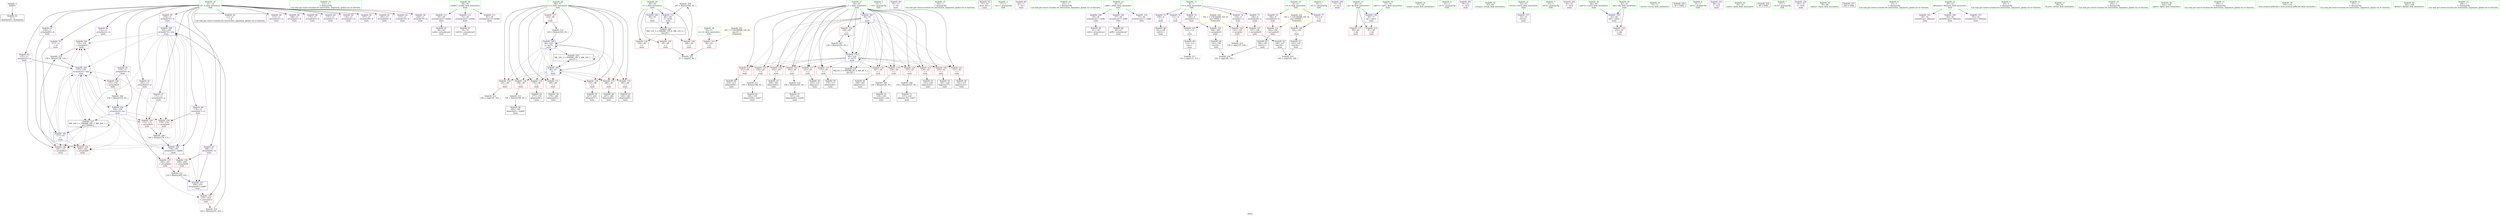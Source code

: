 digraph "SVFG" {
	label="SVFG";

	Node0x55edefe0b210 [shape=record,color=grey,label="{NodeID: 0\nNullPtr}"];
	Node0x55edefe0b210 -> Node0x55edefe0c850[style=solid];
	Node0x55edefe0cf30 [shape=record,color=purple,label="{NodeID: 97\n239\<--11\narrayidx80\<--d\nmain\n}"];
	Node0x55edefe0cf30 -> Node0x55edefe14660[style=solid];
	Node0x55edefdf59a0 [shape=record,color=green,label="{NodeID: 14\n115\<--1\n\<--dummyObj\nCan only get source location for instruction, argument, global var or function.}"];
	Node0x55edefe0da90 [shape=record,color=purple,label="{NodeID: 111\n64\<--38\narraydecay4\<--outfile\nmain\n}"];
	Node0x55edefe0da90 -> Node0x55edefe0cbf0[style=solid];
	Node0x55edefe0bc70 [shape=record,color=green,label="{NodeID: 28\n46\<--47\nj\<--j_field_insensitive\nmain\n}"];
	Node0x55edefe0bc70 -> Node0x55edefe13140[style=solid];
	Node0x55edefe0bc70 -> Node0x55edefe13210[style=solid];
	Node0x55edefe0bc70 -> Node0x55edefe132e0[style=solid];
	Node0x55edefe0bc70 -> Node0x55edefe133b0[style=solid];
	Node0x55edefe0bc70 -> Node0x55edefe13480[style=solid];
	Node0x55edefe0bc70 -> Node0x55edefe13550[style=solid];
	Node0x55edefe0bc70 -> Node0x55edefe13620[style=solid];
	Node0x55edefe0bc70 -> Node0x55edefe136f0[style=solid];
	Node0x55edefe0bc70 -> Node0x55edefe14db0[style=solid];
	Node0x55edefe0bc70 -> Node0x55edefe150f0[style=solid];
	Node0x55edefe114b0 [shape=record,color=grey,label="{NodeID: 208\n247 = Binary(246, 93, )\n}"];
	Node0x55edefe114b0 -> Node0x55edefe15290[style=solid];
	Node0x55edefe12d30 [shape=record,color=red,label="{NodeID: 125\n194\<--44\n\<--i\nmain\n}"];
	Node0x55edefe12d30 -> Node0x55edefe18730[style=solid];
	Node0x55edefe0c950 [shape=record,color=black,label="{NodeID: 42\n13\<--11\n\<--d\nCan only get source location for instruction, argument, global var or function.}"];
	Node0x55edefe197b0 [shape=record,color=grey,label="{NodeID: 222\n162 = cmp(161, 163, )\n}"];
	Node0x55edefe13890 [shape=record,color=red,label="{NodeID: 139\n234\<--48\n\<--t\nmain\n}"];
	Node0x55edefe0e500 [shape=record,color=black,label="{NodeID: 56\n152\<--151\nidxprom32\<--\nmain\n}"];
	Node0x55edefe143f0 [shape=record,color=red,label="{NodeID: 153\n202\<--201\n\<--arrayidx62\nmain\n}"];
	Node0x55edefe143f0 -> Node0x55edefe188b0[style=solid];
	Node0x55edefe0f060 [shape=record,color=black,label="{NodeID: 70\n217\<--216\nidxprom71\<--\nmain\n}"];
	Node0x55edefe14f50 [shape=record,color=blue,label="{NodeID: 167\n208\<--210\narrayidx66\<--add67\nmain\n}"];
	Node0x55edefe14f50 -> Node0x55edefe14590[style=dashed];
	Node0x55edefe14f50 -> Node0x55edefe15020[style=dashed];
	Node0x55edefe0fbc0 [shape=record,color=purple,label="{NodeID: 84\n153\<--11\narrayidx33\<--d\nmain\n}"];
	Node0x55edefdf44b0 [shape=record,color=green,label="{NodeID: 1\n15\<--1\n.str\<--dummyObj\nGlob }"];
	Node0x55edefe0d000 [shape=record,color=purple,label="{NodeID: 98\n55\<--15\n\<--.str\nmain\n}"];
	Node0x55edefdf5aa0 [shape=record,color=green,label="{NodeID: 15\n163\<--1\n\<--dummyObj\nCan only get source location for instruction, argument, global var or function.}"];
	Node0x55edefe0db60 [shape=record,color=purple,label="{NodeID: 112\n72\<--38\narraydecay9\<--outfile\nmain\n}"];
	Node0x55edefe0db60 -> Node0x55edefe0cd90[style=solid];
	Node0x55edefe0bd40 [shape=record,color=green,label="{NodeID: 29\n48\<--49\nt\<--t_field_insensitive\nmain\n}"];
	Node0x55edefe0bd40 -> Node0x55edefe137c0[style=solid];
	Node0x55edefe0bd40 -> Node0x55edefe13890[style=solid];
	Node0x55edefe0bd40 -> Node0x55edefe13960[style=solid];
	Node0x55edefe0bd40 -> Node0x55edefe149a0[style=solid];
	Node0x55edefe0bd40 -> Node0x55edefe15290[style=solid];
	Node0x55edefe18430 [shape=record,color=grey,label="{NodeID: 209\n129 = Binary(128, 93, )\n}"];
	Node0x55edefe18430 -> Node0x55edefe0e0f0[style=solid];
	Node0x55edefe12e00 [shape=record,color=red,label="{NodeID: 126\n203\<--44\n\<--i\nmain\n}"];
	Node0x55edefe12e00 -> Node0x55edefe0edf0[style=solid];
	Node0x55edefe0ca50 [shape=record,color=black,label="{NodeID: 43\n31\<--53\nmain_ret\<--\nmain\n}"];
	Node0x55edefe13960 [shape=record,color=red,label="{NodeID: 140\n246\<--48\n\<--t\nmain\n}"];
	Node0x55edefe13960 -> Node0x55edefe114b0[style=solid];
	Node0x55edefe0e5d0 [shape=record,color=black,label="{NodeID: 57\n167\<--166\nidxprom40\<--sub39\nmain\n}"];
	Node0x55edefe144c0 [shape=record,color=red,label="{NodeID: 154\n209\<--208\n\<--arrayidx66\nmain\n}"];
	Node0x55edefe144c0 -> Node0x55edefe188b0[style=solid];
	Node0x55edefe0f130 [shape=record,color=black,label="{NodeID: 71\n237\<--236\nidxprom78\<--sub77\nmain\n}"];
	Node0x55edefe15020 [shape=record,color=blue,label="{NodeID: 168\n218\<--220\narrayidx72\<--rem\nmain\n}"];
	Node0x55edefe15020 -> Node0x55edefe13ca0[style=dashed];
	Node0x55edefe15020 -> Node0x55edefe13d70[style=dashed];
	Node0x55edefe15020 -> Node0x55edefe140b0[style=dashed];
	Node0x55edefe15020 -> Node0x55edefe14180[style=dashed];
	Node0x55edefe15020 -> Node0x55edefe14660[style=dashed];
	Node0x55edefe15020 -> Node0x55edefe14c10[style=dashed];
	Node0x55edefe15020 -> Node0x55edefe14e80[style=dashed];
	Node0x55edefe15020 -> Node0x55edefe21b20[style=dashed];
	Node0x55edefe0fc90 [shape=record,color=purple,label="{NodeID: 85\n154\<--11\narrayidx34\<--d\nmain\n}"];
	Node0x55edefe0fc90 -> Node0x55edefe13fe0[style=solid];
	Node0x55edefe0fc90 -> Node0x55edefe14ce0[style=solid];
	Node0x55edefdf4a20 [shape=record,color=green,label="{NodeID: 2\n17\<--1\n.str.1\<--dummyObj\nGlob }"];
	Node0x55edefe0d0d0 [shape=record,color=purple,label="{NodeID: 99\n68\<--17\n\<--.str.1\nmain\n}"];
	Node0x55edefdf4bd0 [shape=record,color=green,label="{NodeID: 16\n221\<--1\n\<--dummyObj\nCan only get source location for instruction, argument, global var or function.}"];
	Node0x55edefe0dc30 [shape=record,color=purple,label="{NodeID: 113\n82\<--38\narraydecay13\<--outfile\nmain\n}"];
	Node0x55edefe0be10 [shape=record,color=green,label="{NodeID: 30\n50\<--51\ntc\<--tc_field_insensitive\nmain\n}"];
	Node0x55edefe0be10 -> Node0x55edefe13a30[style=solid];
	Node0x55edefe185b0 [shape=record,color=grey,label="{NodeID: 210\n139 = Binary(138, 133, )\n}"];
	Node0x55edefe185b0 -> Node0x55edefe14c10[style=solid];
	Node0x55edefe12ed0 [shape=record,color=red,label="{NodeID: 127\n213\<--44\n\<--i\nmain\n}"];
	Node0x55edefe12ed0 -> Node0x55edefe0ef90[style=solid];
	Node0x55edefe0cb20 [shape=record,color=black,label="{NodeID: 44\n61\<--59\ncall3\<--arraydecay1\nmain\n}"];
	Node0x55edefe20c20 [shape=record,color=black,label="{NodeID: 224\nMR_8V_2 = PHI(MR_8V_4, MR_8V_1, )\npts\{45 \}\n}"];
	Node0x55edefe20c20 -> Node0x55edefe14b40[style=dashed];
	Node0x55edefe13a30 [shape=record,color=red,label="{NodeID: 141\n96\<--50\n\<--tc\nmain\n}"];
	Node0x55edefe13a30 -> Node0x55edefe19630[style=solid];
	Node0x55edefe0e6a0 [shape=record,color=black,label="{NodeID: 58\n170\<--169\nidxprom42\<--\nmain\n}"];
	Node0x55edefe14590 [shape=record,color=red,label="{NodeID: 155\n219\<--218\n\<--arrayidx72\nmain\n}"];
	Node0x55edefe14590 -> Node0x55edefe18eb0[style=solid];
	Node0x55edefe0f200 [shape=record,color=purple,label="{NodeID: 72\n100\<--4\n\<--a\nmain\n}"];
	Node0x55edefe0f200 -> Node0x55edefe0de80[style=solid];
	Node0x55edefe150f0 [shape=record,color=blue,label="{NodeID: 169\n46\<--225\nj\<--inc73\nmain\n}"];
	Node0x55edefe150f0 -> Node0x55edefe13140[style=dashed];
	Node0x55edefe150f0 -> Node0x55edefe13210[style=dashed];
	Node0x55edefe150f0 -> Node0x55edefe132e0[style=dashed];
	Node0x55edefe150f0 -> Node0x55edefe133b0[style=dashed];
	Node0x55edefe150f0 -> Node0x55edefe13480[style=dashed];
	Node0x55edefe150f0 -> Node0x55edefe13550[style=dashed];
	Node0x55edefe150f0 -> Node0x55edefe13620[style=dashed];
	Node0x55edefe150f0 -> Node0x55edefe136f0[style=dashed];
	Node0x55edefe150f0 -> Node0x55edefe14db0[style=dashed];
	Node0x55edefe150f0 -> Node0x55edefe150f0[style=dashed];
	Node0x55edefe150f0 -> Node0x55edefe21120[style=dashed];
	Node0x55edefe0fd60 [shape=record,color=purple,label="{NodeID: 86\n168\<--11\narrayidx41\<--d\nmain\n}"];
	Node0x55edefe0a930 [shape=record,color=green,label="{NodeID: 3\n19\<--1\n.str.2\<--dummyObj\nGlob }"];
	Node0x55edefe0d1a0 [shape=record,color=purple,label="{NodeID: 100\n73\<--19\n\<--.str.2\nmain\n}"];
	Node0x55edefdf4cd0 [shape=record,color=green,label="{NodeID: 17\n4\<--7\na\<--a_field_insensitive\nGlob }"];
	Node0x55edefdf4cd0 -> Node0x55edefe0f200[style=solid];
	Node0x55edefdf4cd0 -> Node0x55edefe0f2d0[style=solid];
	Node0x55edefdf4cd0 -> Node0x55edefe0f3a0[style=solid];
	Node0x55edefdf4cd0 -> Node0x55edefe0f470[style=solid];
	Node0x55edefdf4cd0 -> Node0x55edefe0f540[style=solid];
	Node0x55edefe0dd00 [shape=record,color=red,label="{NodeID: 114\n87\<--40\n\<--fp\nmain\n}"];
	Node0x55edefe0bee0 [shape=record,color=green,label="{NodeID: 31\n57\<--58\nscanf\<--scanf_field_insensitive\n}"];
	Node0x55edefe18730 [shape=record,color=grey,label="{NodeID: 211\n195 = Binary(194, 93, )\n}"];
	Node0x55edefe18730 -> Node0x55edefe0ec50[style=solid];
	Node0x55edefe12fa0 [shape=record,color=red,label="{NodeID: 128\n229\<--44\n\<--i\nmain\n}"];
	Node0x55edefe12fa0 -> Node0x55edefe11330[style=solid];
	Node0x55edefe0cbf0 [shape=record,color=black,label="{NodeID: 45\n66\<--64\ncall6\<--arraydecay4\nmain\n}"];
	Node0x55edefe21120 [shape=record,color=black,label="{NodeID: 225\nMR_10V_2 = PHI(MR_10V_3, MR_10V_1, )\npts\{47 \}\n}"];
	Node0x55edefe21120 -> Node0x55edefe14db0[style=dashed];
	Node0x55edefe21120 -> Node0x55edefe21120[style=dashed];
	Node0x55edefe13b00 [shape=record,color=red,label="{NodeID: 142\n112\<--111\n\<--\nmain\n}"];
	Node0x55edefe13b00 -> Node0x55edefe0df50[style=solid];
	Node0x55edefe0e770 [shape=record,color=black,label="{NodeID: 59\n174\<--173\nidxprom44\<--\nmain\n}"];
	Node0x55edefe14660 [shape=record,color=red,label="{NodeID: 156\n240\<--239\n\<--arrayidx80\nmain\n}"];
	Node0x55edefe0f2d0 [shape=record,color=purple,label="{NodeID: 73\n111\<--4\n\<--a\nmain\n}"];
	Node0x55edefe0f2d0 -> Node0x55edefe13b00[style=solid];
	Node0x55edefe151c0 [shape=record,color=blue,label="{NodeID: 170\n44\<--230\ni\<--inc75\nmain\n}"];
	Node0x55edefe151c0 -> Node0x55edefe126b0[style=dashed];
	Node0x55edefe151c0 -> Node0x55edefe12780[style=dashed];
	Node0x55edefe151c0 -> Node0x55edefe12850[style=dashed];
	Node0x55edefe151c0 -> Node0x55edefe12920[style=dashed];
	Node0x55edefe151c0 -> Node0x55edefe129f0[style=dashed];
	Node0x55edefe151c0 -> Node0x55edefe12ac0[style=dashed];
	Node0x55edefe151c0 -> Node0x55edefe12b90[style=dashed];
	Node0x55edefe151c0 -> Node0x55edefe12c60[style=dashed];
	Node0x55edefe151c0 -> Node0x55edefe12d30[style=dashed];
	Node0x55edefe151c0 -> Node0x55edefe12e00[style=dashed];
	Node0x55edefe151c0 -> Node0x55edefe12ed0[style=dashed];
	Node0x55edefe151c0 -> Node0x55edefe12fa0[style=dashed];
	Node0x55edefe151c0 -> Node0x55edefe13070[style=dashed];
	Node0x55edefe151c0 -> Node0x55edefe151c0[style=dashed];
	Node0x55edefe151c0 -> Node0x55edefe20c20[style=dashed];
	Node0x55edefe0fe30 [shape=record,color=purple,label="{NodeID: 87\n171\<--11\narrayidx43\<--d\nmain\n}"];
	Node0x55edefe0fe30 -> Node0x55edefe140b0[style=solid];
	Node0x55edefdf4600 [shape=record,color=green,label="{NodeID: 4\n21\<--1\n.str.3\<--dummyObj\nGlob }"];
	Node0x55edefe0d270 [shape=record,color=purple,label="{NodeID: 101\n76\<--21\n\<--.str.3\nmain\n}"];
	Node0x55edefdf4dd0 [shape=record,color=green,label="{NodeID: 18\n8\<--10\nb\<--b_field_insensitive\nGlob }"];
	Node0x55edefdf4dd0 -> Node0x55edefe0f610[style=solid];
	Node0x55edefdf4dd0 -> Node0x55edefe0f6e0[style=solid];
	Node0x55edefe0ddd0 [shape=record,color=red,label="{NodeID: 115\n99\<--40\n\<--fp\nmain\n}"];
	Node0x55edefe0bfb0 [shape=record,color=green,label="{NodeID: 32\n62\<--63\nstrcpy\<--strcpy_field_insensitive\n}"];
	Node0x55edefe188b0 [shape=record,color=grey,label="{NodeID: 212\n210 = Binary(209, 202, )\n}"];
	Node0x55edefe188b0 -> Node0x55edefe14f50[style=solid];
	Node0x55edefe13070 [shape=record,color=red,label="{NodeID: 129\n235\<--44\n\<--i\nmain\n}"];
	Node0x55edefe13070 -> Node0x55edefe10eb0[style=solid];
	Node0x55edefe0ccc0 [shape=record,color=black,label="{NodeID: 46\n69\<--67\ncall8\<--arraydecay7\nmain\n}"];
	Node0x55edefe21620 [shape=record,color=black,label="{NodeID: 226\nMR_12V_3 = PHI(MR_12V_4, MR_12V_2, )\npts\{49 \}\n}"];
	Node0x55edefe21620 -> Node0x55edefe137c0[style=dashed];
	Node0x55edefe21620 -> Node0x55edefe13890[style=dashed];
	Node0x55edefe21620 -> Node0x55edefe13960[style=dashed];
	Node0x55edefe21620 -> Node0x55edefe15290[style=dashed];
	Node0x55edefe13bd0 [shape=record,color=red,label="{NodeID: 143\n125\<--124\n\<--arrayidx\nmain\n}"];
	Node0x55edefe13bd0 -> Node0x55edefe191b0[style=solid];
	Node0x55edefe0e840 [shape=record,color=black,label="{NodeID: 60\n177\<--176\nidxprom46\<--\nmain\n}"];
	Node0x55edefe14730 [shape=record,color=blue,label="{NodeID: 157\n32\<--53\nretval\<--\nmain\n}"];
	Node0x55edefe0f3a0 [shape=record,color=purple,label="{NodeID: 74\n124\<--4\narrayidx\<--a\nmain\n}"];
	Node0x55edefe0f3a0 -> Node0x55edefe13bd0[style=solid];
	Node0x55edefe15290 [shape=record,color=blue,label="{NodeID: 171\n48\<--247\nt\<--inc83\nmain\n}"];
	Node0x55edefe15290 -> Node0x55edefe21620[style=dashed];
	Node0x55edefe0ff00 [shape=record,color=purple,label="{NodeID: 88\n175\<--11\narrayidx45\<--d\nmain\n}"];
	Node0x55edefdf4690 [shape=record,color=green,label="{NodeID: 5\n23\<--1\n.str.4\<--dummyObj\nGlob }"];
	Node0x55edefe0d340 [shape=record,color=purple,label="{NodeID: 102\n83\<--23\n\<--.str.4\nmain\n}"];
	Node0x55edefdf4ed0 [shape=record,color=green,label="{NodeID: 19\n11\<--14\nd\<--d_field_insensitive\nGlob }"];
	Node0x55edefdf4ed0 -> Node0x55edefe0c950[style=solid];
	Node0x55edefdf4ed0 -> Node0x55edefe0f7b0[style=solid];
	Node0x55edefdf4ed0 -> Node0x55edefe0f880[style=solid];
	Node0x55edefdf4ed0 -> Node0x55edefe0f950[style=solid];
	Node0x55edefdf4ed0 -> Node0x55edefe0fa20[style=solid];
	Node0x55edefdf4ed0 -> Node0x55edefe0faf0[style=solid];
	Node0x55edefdf4ed0 -> Node0x55edefe0fbc0[style=solid];
	Node0x55edefdf4ed0 -> Node0x55edefe0fc90[style=solid];
	Node0x55edefdf4ed0 -> Node0x55edefe0fd60[style=solid];
	Node0x55edefdf4ed0 -> Node0x55edefe0fe30[style=solid];
	Node0x55edefdf4ed0 -> Node0x55edefe0ff00[style=solid];
	Node0x55edefdf4ed0 -> Node0x55edefe0ffd0[style=solid];
	Node0x55edefdf4ed0 -> Node0x55edefe100a0[style=solid];
	Node0x55edefdf4ed0 -> Node0x55edefe10170[style=solid];
	Node0x55edefdf4ed0 -> Node0x55edefe10240[style=solid];
	Node0x55edefdf4ed0 -> Node0x55edefe10310[style=solid];
	Node0x55edefdf4ed0 -> Node0x55edefe103e0[style=solid];
	Node0x55edefdf4ed0 -> Node0x55edefe104b0[style=solid];
	Node0x55edefdf4ed0 -> Node0x55edefe0ce60[style=solid];
	Node0x55edefdf4ed0 -> Node0x55edefe0cf30[style=solid];
	Node0x55edefe125e0 [shape=record,color=red,label="{NodeID: 116\n233\<--42\n\<--ofp\nmain\n}"];
	Node0x55edefe0c0b0 [shape=record,color=green,label="{NodeID: 33\n70\<--71\nstrcat\<--strcat_field_insensitive\n}"];
	Node0x55edefe18a30 [shape=record,color=grey,label="{NodeID: 213\n199 = Binary(198, 93, )\n}"];
	Node0x55edefe18a30 -> Node0x55edefe0ed20[style=solid];
	Node0x55edefe13140 [shape=record,color=red,label="{NodeID: 130\n161\<--46\n\<--j\nmain\n}"];
	Node0x55edefe13140 -> Node0x55edefe197b0[style=solid];
	Node0x55edefe0cd90 [shape=record,color=black,label="{NodeID: 47\n74\<--72\ncall10\<--arraydecay9\nmain\n}"];
	Node0x55edefe21b20 [shape=record,color=black,label="{NodeID: 227\nMR_20V_2 = PHI(MR_20V_5, MR_20V_1, )\npts\{140000 \}\n}"];
	Node0x55edefe21b20 -> Node0x55edefe13ca0[style=dashed];
	Node0x55edefe21b20 -> Node0x55edefe13d70[style=dashed];
	Node0x55edefe21b20 -> Node0x55edefe14660[style=dashed];
	Node0x55edefe21b20 -> Node0x55edefe14a70[style=dashed];
	Node0x55edefe21b20 -> Node0x55edefe14c10[style=dashed];
	Node0x55edefe21b20 -> Node0x55edefe21b20[style=dashed];
	Node0x55edefe13ca0 [shape=record,color=red,label="{NodeID: 144\n133\<--132\n\<--arrayidx22\nmain\n}"];
	Node0x55edefe13ca0 -> Node0x55edefe185b0[style=solid];
	Node0x55edefe0e910 [shape=record,color=black,label="{NodeID: 61\n183\<--182\nidxprom49\<--\nmain\n}"];
	Node0x55edefe252a0 [shape=record,color=yellow,style=double,label="{NodeID: 241\n14V_1 = ENCHI(MR_14V_0)\npts\{51 \}\nFun[main]}"];
	Node0x55edefe252a0 -> Node0x55edefe13a30[style=dashed];
	Node0x55edefe14800 [shape=record,color=blue,label="{NodeID: 158\n40\<--77\nfp\<--call12\nmain\n}"];
	Node0x55edefe14800 -> Node0x55edefe0dd00[style=dashed];
	Node0x55edefe14800 -> Node0x55edefe0ddd0[style=dashed];
	Node0x55edefe0f470 [shape=record,color=purple,label="{NodeID: 75\n146\<--4\narrayidx28\<--a\nmain\n}"];
	Node0x55edefe0f470 -> Node0x55edefe13f10[style=solid];
	Node0x55edefe2d590 [shape=record,color=black,label="{NodeID: 255\n56 = PHI()\n}"];
	Node0x55edefe0ffd0 [shape=record,color=purple,label="{NodeID: 89\n178\<--11\narrayidx47\<--d\nmain\n}"];
	Node0x55edefe0ffd0 -> Node0x55edefe14180[style=solid];
	Node0x55edefe0ffd0 -> Node0x55edefe14e80[style=solid];
	Node0x55edefdf47e0 [shape=record,color=green,label="{NodeID: 6\n25\<--1\n.str.5\<--dummyObj\nGlob }"];
	Node0x55edefe0d410 [shape=record,color=purple,label="{NodeID: 103\n88\<--25\n\<--.str.5\nmain\n}"];
	Node0x55edefe0b6b0 [shape=record,color=green,label="{NodeID: 20\n29\<--30\nmain\<--main_field_insensitive\n}"];
	Node0x55edefe126b0 [shape=record,color=red,label="{NodeID: 117\n122\<--44\n\<--i\nmain\n}"];
	Node0x55edefe126b0 -> Node0x55edefe0e020[style=solid];
	Node0x55edefe0c1b0 [shape=record,color=green,label="{NodeID: 34\n77\<--78\ncall12\<--call12_field_insensitive\nmain\n}"];
	Node0x55edefe0c1b0 -> Node0x55edefe14800[style=solid];
	Node0x55edefe18bb0 [shape=record,color=grey,label="{NodeID: 214\n166 = Binary(165, 93, )\n}"];
	Node0x55edefe18bb0 -> Node0x55edefe0e5d0[style=solid];
	Node0x55edefe13210 [shape=record,color=red,label="{NodeID: 131\n169\<--46\n\<--j\nmain\n}"];
	Node0x55edefe13210 -> Node0x55edefe0e6a0[style=solid];
	Node0x55edefe0de80 [shape=record,color=black,label="{NodeID: 48\n101\<--100\ncall16\<--\nmain\n}"];
	Node0x55edefe13d70 [shape=record,color=red,label="{NodeID: 145\n138\<--137\n\<--arrayidx25\nmain\n}"];
	Node0x55edefe13d70 -> Node0x55edefe185b0[style=solid];
	Node0x55edefe0e9e0 [shape=record,color=black,label="{NodeID: 62\n186\<--185\nconv51\<--\nmain\n}"];
	Node0x55edefe0e9e0 -> Node0x55edefe194b0[style=solid];
	Node0x55edefe25380 [shape=record,color=yellow,style=double,label="{NodeID: 242\n16V_1 = ENCHI(MR_16V_0)\npts\{70000 \}\nFun[main]}"];
	Node0x55edefe25380 -> Node0x55edefe13b00[style=dashed];
	Node0x55edefe25380 -> Node0x55edefe13bd0[style=dashed];
	Node0x55edefe25380 -> Node0x55edefe13f10[style=dashed];
	Node0x55edefe25380 -> Node0x55edefe14320[style=dashed];
	Node0x55edefe148d0 [shape=record,color=blue,label="{NodeID: 159\n42\<--84\nofp\<--call14\nmain\n}"];
	Node0x55edefe148d0 -> Node0x55edefe125e0[style=dashed];
	Node0x55edefe0f540 [shape=record,color=purple,label="{NodeID: 76\n189\<--4\narrayidx53\<--a\nmain\n}"];
	Node0x55edefe0f540 -> Node0x55edefe14320[style=solid];
	Node0x55edefe2d690 [shape=record,color=black,label="{NodeID: 256\n89 = PHI()\n}"];
	Node0x55edefe100a0 [shape=record,color=purple,label="{NodeID: 90\n197\<--11\narrayidx59\<--d\nmain\n}"];
	Node0x55edefdf4870 [shape=record,color=green,label="{NodeID: 7\n27\<--1\n.str.6\<--dummyObj\nGlob }"];
	Node0x55edefe0d4e0 [shape=record,color=purple,label="{NodeID: 104\n241\<--27\n\<--.str.6\nmain\n}"];
	Node0x55edefe0b740 [shape=record,color=green,label="{NodeID: 21\n32\<--33\nretval\<--retval_field_insensitive\nmain\n}"];
	Node0x55edefe0b740 -> Node0x55edefe14730[style=solid];
	Node0x55edefe12780 [shape=record,color=red,label="{NodeID: 118\n128\<--44\n\<--i\nmain\n}"];
	Node0x55edefe12780 -> Node0x55edefe18430[style=solid];
	Node0x55edefe0c280 [shape=record,color=green,label="{NodeID: 35\n79\<--80\nfopen\<--fopen_field_insensitive\n}"];
	Node0x55edefe18d30 [shape=record,color=grey,label="{NodeID: 215\n225 = Binary(224, 93, )\n}"];
	Node0x55edefe18d30 -> Node0x55edefe150f0[style=solid];
	Node0x55edefe132e0 [shape=record,color=red,label="{NodeID: 132\n176\<--46\n\<--j\nmain\n}"];
	Node0x55edefe132e0 -> Node0x55edefe0e840[style=solid];
	Node0x55edefe0df50 [shape=record,color=black,label="{NodeID: 49\n113\<--112\nconv\<--\nmain\n}"];
	Node0x55edefe0df50 -> Node0x55edefe19030[style=solid];
	Node0x55edefe13e40 [shape=record,color=red,label="{NodeID: 146\n142\<--141\n\<--\nmain\n}"];
	Node0x55edefe13e40 -> Node0x55edefe0e290[style=solid];
	Node0x55edefe0eab0 [shape=record,color=black,label="{NodeID: 63\n188\<--187\nidxprom52\<--\nmain\n}"];
	Node0x55edefe25460 [shape=record,color=yellow,style=double,label="{NodeID: 243\n18V_1 = ENCHI(MR_18V_0)\npts\{100000 \}\nFun[main]}"];
	Node0x55edefe25460 -> Node0x55edefe13e40[style=dashed];
	Node0x55edefe25460 -> Node0x55edefe14250[style=dashed];
	Node0x55edefe149a0 [shape=record,color=blue,label="{NodeID: 160\n48\<--93\nt\<--\nmain\n}"];
	Node0x55edefe149a0 -> Node0x55edefe21620[style=dashed];
	Node0x55edefe0f610 [shape=record,color=purple,label="{NodeID: 77\n141\<--8\n\<--b\nmain\n}"];
	Node0x55edefe0f610 -> Node0x55edefe13e40[style=solid];
	Node0x55edefe2d790 [shape=record,color=black,label="{NodeID: 257\n242 = PHI()\n}"];
	Node0x55edefe10170 [shape=record,color=purple,label="{NodeID: 91\n201\<--11\narrayidx62\<--d\nmain\n}"];
	Node0x55edefe10170 -> Node0x55edefe143f0[style=solid];
	Node0x55edefdf5c40 [shape=record,color=green,label="{NodeID: 8\n53\<--1\n\<--dummyObj\nCan only get source location for instruction, argument, global var or function.}"];
	Node0x55edefe0d5b0 [shape=record,color=purple,label="{NodeID: 105\n54\<--34\narraydecay\<--filename\nmain\n}"];
	Node0x55edefe0b7d0 [shape=record,color=green,label="{NodeID: 22\n34\<--35\nfilename\<--filename_field_insensitive\nmain\n}"];
	Node0x55edefe0b7d0 -> Node0x55edefe0d5b0[style=solid];
	Node0x55edefe0b7d0 -> Node0x55edefe0d680[style=solid];
	Node0x55edefe0b7d0 -> Node0x55edefe0d750[style=solid];
	Node0x55edefe12850 [shape=record,color=red,label="{NodeID: 119\n134\<--44\n\<--i\nmain\n}"];
	Node0x55edefe12850 -> Node0x55edefe0e1c0[style=solid];
	Node0x55edefe0c380 [shape=record,color=green,label="{NodeID: 36\n84\<--85\ncall14\<--call14_field_insensitive\nmain\n}"];
	Node0x55edefe0c380 -> Node0x55edefe148d0[style=solid];
	Node0x55edefe18eb0 [shape=record,color=grey,label="{NodeID: 216\n220 = Binary(219, 221, )\n}"];
	Node0x55edefe18eb0 -> Node0x55edefe15020[style=solid];
	Node0x55edefe133b0 [shape=record,color=red,label="{NodeID: 133\n182\<--46\n\<--j\nmain\n}"];
	Node0x55edefe133b0 -> Node0x55edefe0e910[style=solid];
	Node0x55edefe0e020 [shape=record,color=black,label="{NodeID: 50\n123\<--122\nidxprom\<--\nmain\n}"];
	Node0x55edefe13f10 [shape=record,color=red,label="{NodeID: 147\n147\<--146\n\<--arrayidx28\nmain\n}"];
	Node0x55edefe13f10 -> Node0x55edefe0e430[style=solid];
	Node0x55edefe0eb80 [shape=record,color=black,label="{NodeID: 64\n191\<--190\nconv54\<--\nmain\n}"];
	Node0x55edefe0eb80 -> Node0x55edefe194b0[style=solid];
	Node0x55edefe14a70 [shape=record,color=blue,label="{NodeID: 161\n117\<--93\n\<--\nmain\n}"];
	Node0x55edefe14a70 -> Node0x55edefe13ca0[style=dashed];
	Node0x55edefe14a70 -> Node0x55edefe13d70[style=dashed];
	Node0x55edefe14a70 -> Node0x55edefe14660[style=dashed];
	Node0x55edefe14a70 -> Node0x55edefe14c10[style=dashed];
	Node0x55edefe14a70 -> Node0x55edefe21b20[style=dashed];
	Node0x55edefe0f6e0 [shape=record,color=purple,label="{NodeID: 78\n184\<--8\narrayidx50\<--b\nmain\n}"];
	Node0x55edefe0f6e0 -> Node0x55edefe14250[style=solid];
	Node0x55edefe10240 [shape=record,color=purple,label="{NodeID: 92\n205\<--11\narrayidx64\<--d\nmain\n}"];
	Node0x55edefdf5cd0 [shape=record,color=green,label="{NodeID: 9\n93\<--1\n\<--dummyObj\nCan only get source location for instruction, argument, global var or function.}"];
	Node0x55edefe0d680 [shape=record,color=purple,label="{NodeID: 106\n60\<--34\narraydecay2\<--filename\nmain\n}"];
	Node0x55edefe0b860 [shape=record,color=green,label="{NodeID: 23\n36\<--37\ninfile\<--infile_field_insensitive\nmain\n}"];
	Node0x55edefe0b860 -> Node0x55edefe0d820[style=solid];
	Node0x55edefe0b860 -> Node0x55edefe0d8f0[style=solid];
	Node0x55edefe0b860 -> Node0x55edefe0d9c0[style=solid];
	Node0x55edefe12920 [shape=record,color=red,label="{NodeID: 120\n144\<--44\n\<--i\nmain\n}"];
	Node0x55edefe12920 -> Node0x55edefe0e360[style=solid];
	Node0x55edefe0c450 [shape=record,color=green,label="{NodeID: 37\n90\<--91\nfscanf\<--fscanf_field_insensitive\n}"];
	Node0x55edefe19030 [shape=record,color=grey,label="{NodeID: 217\n114 = cmp(113, 115, )\n}"];
	Node0x55edefe13480 [shape=record,color=red,label="{NodeID: 134\n198\<--46\n\<--j\nmain\n}"];
	Node0x55edefe13480 -> Node0x55edefe18a30[style=solid];
	Node0x55edefe0e0f0 [shape=record,color=black,label="{NodeID: 51\n130\<--129\nidxprom20\<--sub\nmain\n}"];
	Node0x55edefe13fe0 [shape=record,color=red,label="{NodeID: 148\n155\<--154\n\<--arrayidx34\nmain\n}"];
	Node0x55edefe13fe0 -> Node0x55edefe11030[style=solid];
	Node0x55edefe0ec50 [shape=record,color=black,label="{NodeID: 65\n196\<--195\nidxprom58\<--sub57\nmain\n}"];
	Node0x55edefe14b40 [shape=record,color=blue,label="{NodeID: 162\n44\<--93\ni\<--\nmain\n}"];
	Node0x55edefe14b40 -> Node0x55edefe126b0[style=dashed];
	Node0x55edefe14b40 -> Node0x55edefe12780[style=dashed];
	Node0x55edefe14b40 -> Node0x55edefe12850[style=dashed];
	Node0x55edefe14b40 -> Node0x55edefe12920[style=dashed];
	Node0x55edefe14b40 -> Node0x55edefe129f0[style=dashed];
	Node0x55edefe14b40 -> Node0x55edefe12ac0[style=dashed];
	Node0x55edefe14b40 -> Node0x55edefe12b90[style=dashed];
	Node0x55edefe14b40 -> Node0x55edefe12c60[style=dashed];
	Node0x55edefe14b40 -> Node0x55edefe12d30[style=dashed];
	Node0x55edefe14b40 -> Node0x55edefe12e00[style=dashed];
	Node0x55edefe14b40 -> Node0x55edefe12ed0[style=dashed];
	Node0x55edefe14b40 -> Node0x55edefe12fa0[style=dashed];
	Node0x55edefe14b40 -> Node0x55edefe13070[style=dashed];
	Node0x55edefe14b40 -> Node0x55edefe151c0[style=dashed];
	Node0x55edefe14b40 -> Node0x55edefe20c20[style=dashed];
	Node0x55edefe0f7b0 [shape=record,color=purple,label="{NodeID: 79\n117\<--11\n\<--d\nmain\n}"];
	Node0x55edefe0f7b0 -> Node0x55edefe14a70[style=solid];
	Node0x55edefe10310 [shape=record,color=purple,label="{NodeID: 93\n208\<--11\narrayidx66\<--d\nmain\n}"];
	Node0x55edefe10310 -> Node0x55edefe144c0[style=solid];
	Node0x55edefe10310 -> Node0x55edefe14f50[style=solid];
	Node0x55edefdf5d60 [shape=record,color=green,label="{NodeID: 10\n102\<--1\n\<--dummyObj\nCan only get source location for instruction, argument, global var or function.}"];
	Node0x55edefe0d750 [shape=record,color=purple,label="{NodeID: 107\n65\<--34\narraydecay5\<--filename\nmain\n}"];
	Node0x55edefe0b930 [shape=record,color=green,label="{NodeID: 24\n38\<--39\noutfile\<--outfile_field_insensitive\nmain\n}"];
	Node0x55edefe0b930 -> Node0x55edefe0da90[style=solid];
	Node0x55edefe0b930 -> Node0x55edefe0db60[style=solid];
	Node0x55edefe0b930 -> Node0x55edefe0dc30[style=solid];
	Node0x55edefe10eb0 [shape=record,color=grey,label="{NodeID: 204\n236 = Binary(235, 93, )\n}"];
	Node0x55edefe10eb0 -> Node0x55edefe0f130[style=solid];
	Node0x55edefe129f0 [shape=record,color=red,label="{NodeID: 121\n151\<--44\n\<--i\nmain\n}"];
	Node0x55edefe129f0 -> Node0x55edefe0e500[style=solid];
	Node0x55edefe0c550 [shape=record,color=green,label="{NodeID: 38\n103\<--104\nfgets\<--fgets_field_insensitive\n}"];
	Node0x55edefe191b0 [shape=record,color=grey,label="{NodeID: 218\n126 = cmp(125, 106, )\n}"];
	Node0x55edefe13550 [shape=record,color=red,label="{NodeID: 135\n206\<--46\n\<--j\nmain\n}"];
	Node0x55edefe13550 -> Node0x55edefe0eec0[style=solid];
	Node0x55edefe0e1c0 [shape=record,color=black,label="{NodeID: 52\n135\<--134\nidxprom23\<--\nmain\n}"];
	Node0x55edefe140b0 [shape=record,color=red,label="{NodeID: 149\n172\<--171\n\<--arrayidx43\nmain\n}"];
	Node0x55edefe140b0 -> Node0x55edefe111b0[style=solid];
	Node0x55edefe0ed20 [shape=record,color=black,label="{NodeID: 66\n200\<--199\nidxprom61\<--sub60\nmain\n}"];
	Node0x55edefe14c10 [shape=record,color=blue,label="{NodeID: 163\n137\<--139\narrayidx25\<--add\nmain\n}"];
	Node0x55edefe14c10 -> Node0x55edefe13ca0[style=dashed];
	Node0x55edefe14c10 -> Node0x55edefe13d70[style=dashed];
	Node0x55edefe14c10 -> Node0x55edefe13fe0[style=dashed];
	Node0x55edefe14c10 -> Node0x55edefe140b0[style=dashed];
	Node0x55edefe14c10 -> Node0x55edefe14180[style=dashed];
	Node0x55edefe14c10 -> Node0x55edefe14660[style=dashed];
	Node0x55edefe14c10 -> Node0x55edefe14c10[style=dashed];
	Node0x55edefe14c10 -> Node0x55edefe14ce0[style=dashed];
	Node0x55edefe14c10 -> Node0x55edefe14e80[style=dashed];
	Node0x55edefe14c10 -> Node0x55edefe21b20[style=dashed];
	Node0x55edefe0f880 [shape=record,color=purple,label="{NodeID: 80\n131\<--11\narrayidx21\<--d\nmain\n}"];
	Node0x55edefe103e0 [shape=record,color=purple,label="{NodeID: 94\n215\<--11\narrayidx70\<--d\nmain\n}"];
	Node0x55edefe0ac30 [shape=record,color=green,label="{NodeID: 11\n106\<--1\n\<--dummyObj\nCan only get source location for instruction, argument, global var or function.}"];
	Node0x55edefe0d820 [shape=record,color=purple,label="{NodeID: 108\n59\<--36\narraydecay1\<--infile\nmain\n}"];
	Node0x55edefe0d820 -> Node0x55edefe0cb20[style=solid];
	Node0x55edefe0ba00 [shape=record,color=green,label="{NodeID: 25\n40\<--41\nfp\<--fp_field_insensitive\nmain\n}"];
	Node0x55edefe0ba00 -> Node0x55edefe0dd00[style=solid];
	Node0x55edefe0ba00 -> Node0x55edefe0ddd0[style=solid];
	Node0x55edefe0ba00 -> Node0x55edefe14800[style=solid];
	Node0x55edefe11030 [shape=record,color=grey,label="{NodeID: 205\n156 = Binary(155, 93, )\n}"];
	Node0x55edefe11030 -> Node0x55edefe14ce0[style=solid];
	Node0x55edefe12ac0 [shape=record,color=red,label="{NodeID: 122\n165\<--44\n\<--i\nmain\n}"];
	Node0x55edefe12ac0 -> Node0x55edefe18bb0[style=solid];
	Node0x55edefe0c650 [shape=record,color=green,label="{NodeID: 39\n109\<--110\nllvm.memset.p0i8.i64\<--llvm.memset.p0i8.i64_field_insensitive\n}"];
	Node0x55edefe19330 [shape=record,color=grey,label="{NodeID: 219\n149 = cmp(143, 148, )\n}"];
	Node0x55edefe13620 [shape=record,color=red,label="{NodeID: 136\n216\<--46\n\<--j\nmain\n}"];
	Node0x55edefe13620 -> Node0x55edefe0f060[style=solid];
	Node0x55edefe0e290 [shape=record,color=black,label="{NodeID: 53\n143\<--142\nconv26\<--\nmain\n}"];
	Node0x55edefe0e290 -> Node0x55edefe19330[style=solid];
	Node0x55edefe14180 [shape=record,color=red,label="{NodeID: 150\n179\<--178\n\<--arrayidx47\nmain\n}"];
	Node0x55edefe14180 -> Node0x55edefe111b0[style=solid];
	Node0x55edefe0edf0 [shape=record,color=black,label="{NodeID: 67\n204\<--203\nidxprom63\<--\nmain\n}"];
	Node0x55edefe14ce0 [shape=record,color=blue,label="{NodeID: 164\n154\<--156\narrayidx34\<--inc\nmain\n}"];
	Node0x55edefe14ce0 -> Node0x55edefe13ca0[style=dashed];
	Node0x55edefe14ce0 -> Node0x55edefe13d70[style=dashed];
	Node0x55edefe14ce0 -> Node0x55edefe140b0[style=dashed];
	Node0x55edefe14ce0 -> Node0x55edefe14180[style=dashed];
	Node0x55edefe14ce0 -> Node0x55edefe14660[style=dashed];
	Node0x55edefe14ce0 -> Node0x55edefe14c10[style=dashed];
	Node0x55edefe14ce0 -> Node0x55edefe14e80[style=dashed];
	Node0x55edefe14ce0 -> Node0x55edefe21b20[style=dashed];
	Node0x55edefe0f950 [shape=record,color=purple,label="{NodeID: 81\n132\<--11\narrayidx22\<--d\nmain\n}"];
	Node0x55edefe0f950 -> Node0x55edefe13ca0[style=solid];
	Node0x55edefe104b0 [shape=record,color=purple,label="{NodeID: 95\n218\<--11\narrayidx72\<--d\nmain\n}"];
	Node0x55edefe104b0 -> Node0x55edefe14590[style=solid];
	Node0x55edefe104b0 -> Node0x55edefe15020[style=solid];
	Node0x55edefe0ad30 [shape=record,color=green,label="{NodeID: 12\n107\<--1\n\<--dummyObj\nCan only get source location for instruction, argument, global var or function.}"];
	Node0x55edefe0d8f0 [shape=record,color=purple,label="{NodeID: 109\n67\<--36\narraydecay7\<--infile\nmain\n}"];
	Node0x55edefe0d8f0 -> Node0x55edefe0ccc0[style=solid];
	Node0x55edefe0bad0 [shape=record,color=green,label="{NodeID: 26\n42\<--43\nofp\<--ofp_field_insensitive\nmain\n}"];
	Node0x55edefe0bad0 -> Node0x55edefe125e0[style=solid];
	Node0x55edefe0bad0 -> Node0x55edefe148d0[style=solid];
	Node0x55edefe111b0 [shape=record,color=grey,label="{NodeID: 206\n180 = Binary(179, 172, )\n}"];
	Node0x55edefe111b0 -> Node0x55edefe14e80[style=solid];
	Node0x55edefe12b90 [shape=record,color=red,label="{NodeID: 123\n173\<--44\n\<--i\nmain\n}"];
	Node0x55edefe12b90 -> Node0x55edefe0e770[style=solid];
	Node0x55edefe0c750 [shape=record,color=green,label="{NodeID: 40\n243\<--244\nfprintf\<--fprintf_field_insensitive\n}"];
	Node0x55edefe194b0 [shape=record,color=grey,label="{NodeID: 220\n192 = cmp(186, 191, )\n}"];
	Node0x55edefe136f0 [shape=record,color=red,label="{NodeID: 137\n224\<--46\n\<--j\nmain\n}"];
	Node0x55edefe136f0 -> Node0x55edefe18d30[style=solid];
	Node0x55edefe0e360 [shape=record,color=black,label="{NodeID: 54\n145\<--144\nidxprom27\<--\nmain\n}"];
	Node0x55edefe14250 [shape=record,color=red,label="{NodeID: 151\n185\<--184\n\<--arrayidx50\nmain\n}"];
	Node0x55edefe14250 -> Node0x55edefe0e9e0[style=solid];
	Node0x55edefe0eec0 [shape=record,color=black,label="{NodeID: 68\n207\<--206\nidxprom65\<--\nmain\n}"];
	Node0x55edefe14db0 [shape=record,color=blue,label="{NodeID: 165\n46\<--93\nj\<--\nmain\n}"];
	Node0x55edefe14db0 -> Node0x55edefe13140[style=dashed];
	Node0x55edefe14db0 -> Node0x55edefe13210[style=dashed];
	Node0x55edefe14db0 -> Node0x55edefe132e0[style=dashed];
	Node0x55edefe14db0 -> Node0x55edefe133b0[style=dashed];
	Node0x55edefe14db0 -> Node0x55edefe13480[style=dashed];
	Node0x55edefe14db0 -> Node0x55edefe13550[style=dashed];
	Node0x55edefe14db0 -> Node0x55edefe13620[style=dashed];
	Node0x55edefe14db0 -> Node0x55edefe136f0[style=dashed];
	Node0x55edefe14db0 -> Node0x55edefe14db0[style=dashed];
	Node0x55edefe14db0 -> Node0x55edefe150f0[style=dashed];
	Node0x55edefe14db0 -> Node0x55edefe21120[style=dashed];
	Node0x55edefe0fa20 [shape=record,color=purple,label="{NodeID: 82\n136\<--11\narrayidx24\<--d\nmain\n}"];
	Node0x55edefe0ce60 [shape=record,color=purple,label="{NodeID: 96\n238\<--11\narrayidx79\<--d\nmain\n}"];
	Node0x55edefdf58e0 [shape=record,color=green,label="{NodeID: 13\n108\<--1\n\<--dummyObj\nCan only get source location for instruction, argument, global var or function.}"];
	Node0x55edefe0d9c0 [shape=record,color=purple,label="{NodeID: 110\n75\<--36\narraydecay11\<--infile\nmain\n}"];
	Node0x55edefe0bba0 [shape=record,color=green,label="{NodeID: 27\n44\<--45\ni\<--i_field_insensitive\nmain\n}"];
	Node0x55edefe0bba0 -> Node0x55edefe126b0[style=solid];
	Node0x55edefe0bba0 -> Node0x55edefe12780[style=solid];
	Node0x55edefe0bba0 -> Node0x55edefe12850[style=solid];
	Node0x55edefe0bba0 -> Node0x55edefe12920[style=solid];
	Node0x55edefe0bba0 -> Node0x55edefe129f0[style=solid];
	Node0x55edefe0bba0 -> Node0x55edefe12ac0[style=solid];
	Node0x55edefe0bba0 -> Node0x55edefe12b90[style=solid];
	Node0x55edefe0bba0 -> Node0x55edefe12c60[style=solid];
	Node0x55edefe0bba0 -> Node0x55edefe12d30[style=solid];
	Node0x55edefe0bba0 -> Node0x55edefe12e00[style=solid];
	Node0x55edefe0bba0 -> Node0x55edefe12ed0[style=solid];
	Node0x55edefe0bba0 -> Node0x55edefe12fa0[style=solid];
	Node0x55edefe0bba0 -> Node0x55edefe13070[style=solid];
	Node0x55edefe0bba0 -> Node0x55edefe14b40[style=solid];
	Node0x55edefe0bba0 -> Node0x55edefe151c0[style=solid];
	Node0x55edefe11330 [shape=record,color=grey,label="{NodeID: 207\n230 = Binary(229, 93, )\n}"];
	Node0x55edefe11330 -> Node0x55edefe151c0[style=solid];
	Node0x55edefe12c60 [shape=record,color=red,label="{NodeID: 124\n187\<--44\n\<--i\nmain\n}"];
	Node0x55edefe12c60 -> Node0x55edefe0eab0[style=solid];
	Node0x55edefe0c850 [shape=record,color=black,label="{NodeID: 41\n2\<--3\ndummyVal\<--dummyVal\n}"];
	Node0x55edefe19630 [shape=record,color=grey,label="{NodeID: 221\n97 = cmp(95, 96, )\n}"];
	Node0x55edefe137c0 [shape=record,color=red,label="{NodeID: 138\n95\<--48\n\<--t\nmain\n}"];
	Node0x55edefe137c0 -> Node0x55edefe19630[style=solid];
	Node0x55edefe0e430 [shape=record,color=black,label="{NodeID: 55\n148\<--147\nconv29\<--\nmain\n}"];
	Node0x55edefe0e430 -> Node0x55edefe19330[style=solid];
	Node0x55edefe14320 [shape=record,color=red,label="{NodeID: 152\n190\<--189\n\<--arrayidx53\nmain\n}"];
	Node0x55edefe14320 -> Node0x55edefe0eb80[style=solid];
	Node0x55edefe0ef90 [shape=record,color=black,label="{NodeID: 69\n214\<--213\nidxprom69\<--\nmain\n}"];
	Node0x55edefe14e80 [shape=record,color=blue,label="{NodeID: 166\n178\<--180\narrayidx47\<--add48\nmain\n}"];
	Node0x55edefe14e80 -> Node0x55edefe143f0[style=dashed];
	Node0x55edefe14e80 -> Node0x55edefe144c0[style=dashed];
	Node0x55edefe14e80 -> Node0x55edefe14590[style=dashed];
	Node0x55edefe14e80 -> Node0x55edefe14f50[style=dashed];
	Node0x55edefe14e80 -> Node0x55edefe15020[style=dashed];
	Node0x55edefe0faf0 [shape=record,color=purple,label="{NodeID: 83\n137\<--11\narrayidx25\<--d\nmain\n}"];
	Node0x55edefe0faf0 -> Node0x55edefe13d70[style=solid];
	Node0x55edefe0faf0 -> Node0x55edefe14c10[style=solid];
}

